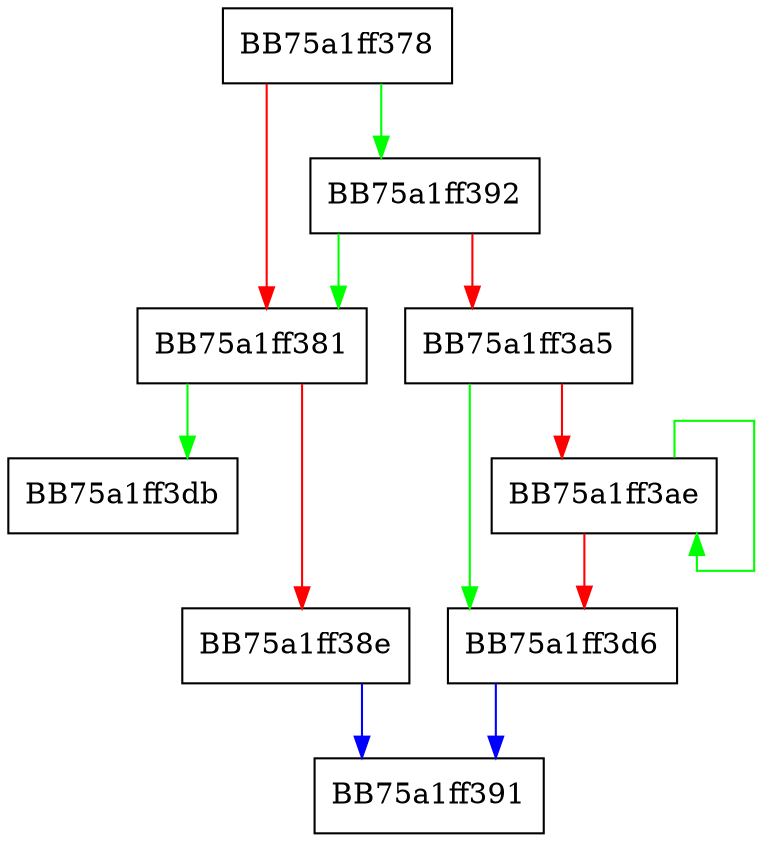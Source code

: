 digraph luaH_getn {
  node [shape="box"];
  graph [splines=ortho];
  BB75a1ff378 -> BB75a1ff392 [color="green"];
  BB75a1ff378 -> BB75a1ff381 [color="red"];
  BB75a1ff381 -> BB75a1ff3db [color="green"];
  BB75a1ff381 -> BB75a1ff38e [color="red"];
  BB75a1ff38e -> BB75a1ff391 [color="blue"];
  BB75a1ff392 -> BB75a1ff381 [color="green"];
  BB75a1ff392 -> BB75a1ff3a5 [color="red"];
  BB75a1ff3a5 -> BB75a1ff3d6 [color="green"];
  BB75a1ff3a5 -> BB75a1ff3ae [color="red"];
  BB75a1ff3ae -> BB75a1ff3ae [color="green"];
  BB75a1ff3ae -> BB75a1ff3d6 [color="red"];
  BB75a1ff3d6 -> BB75a1ff391 [color="blue"];
}